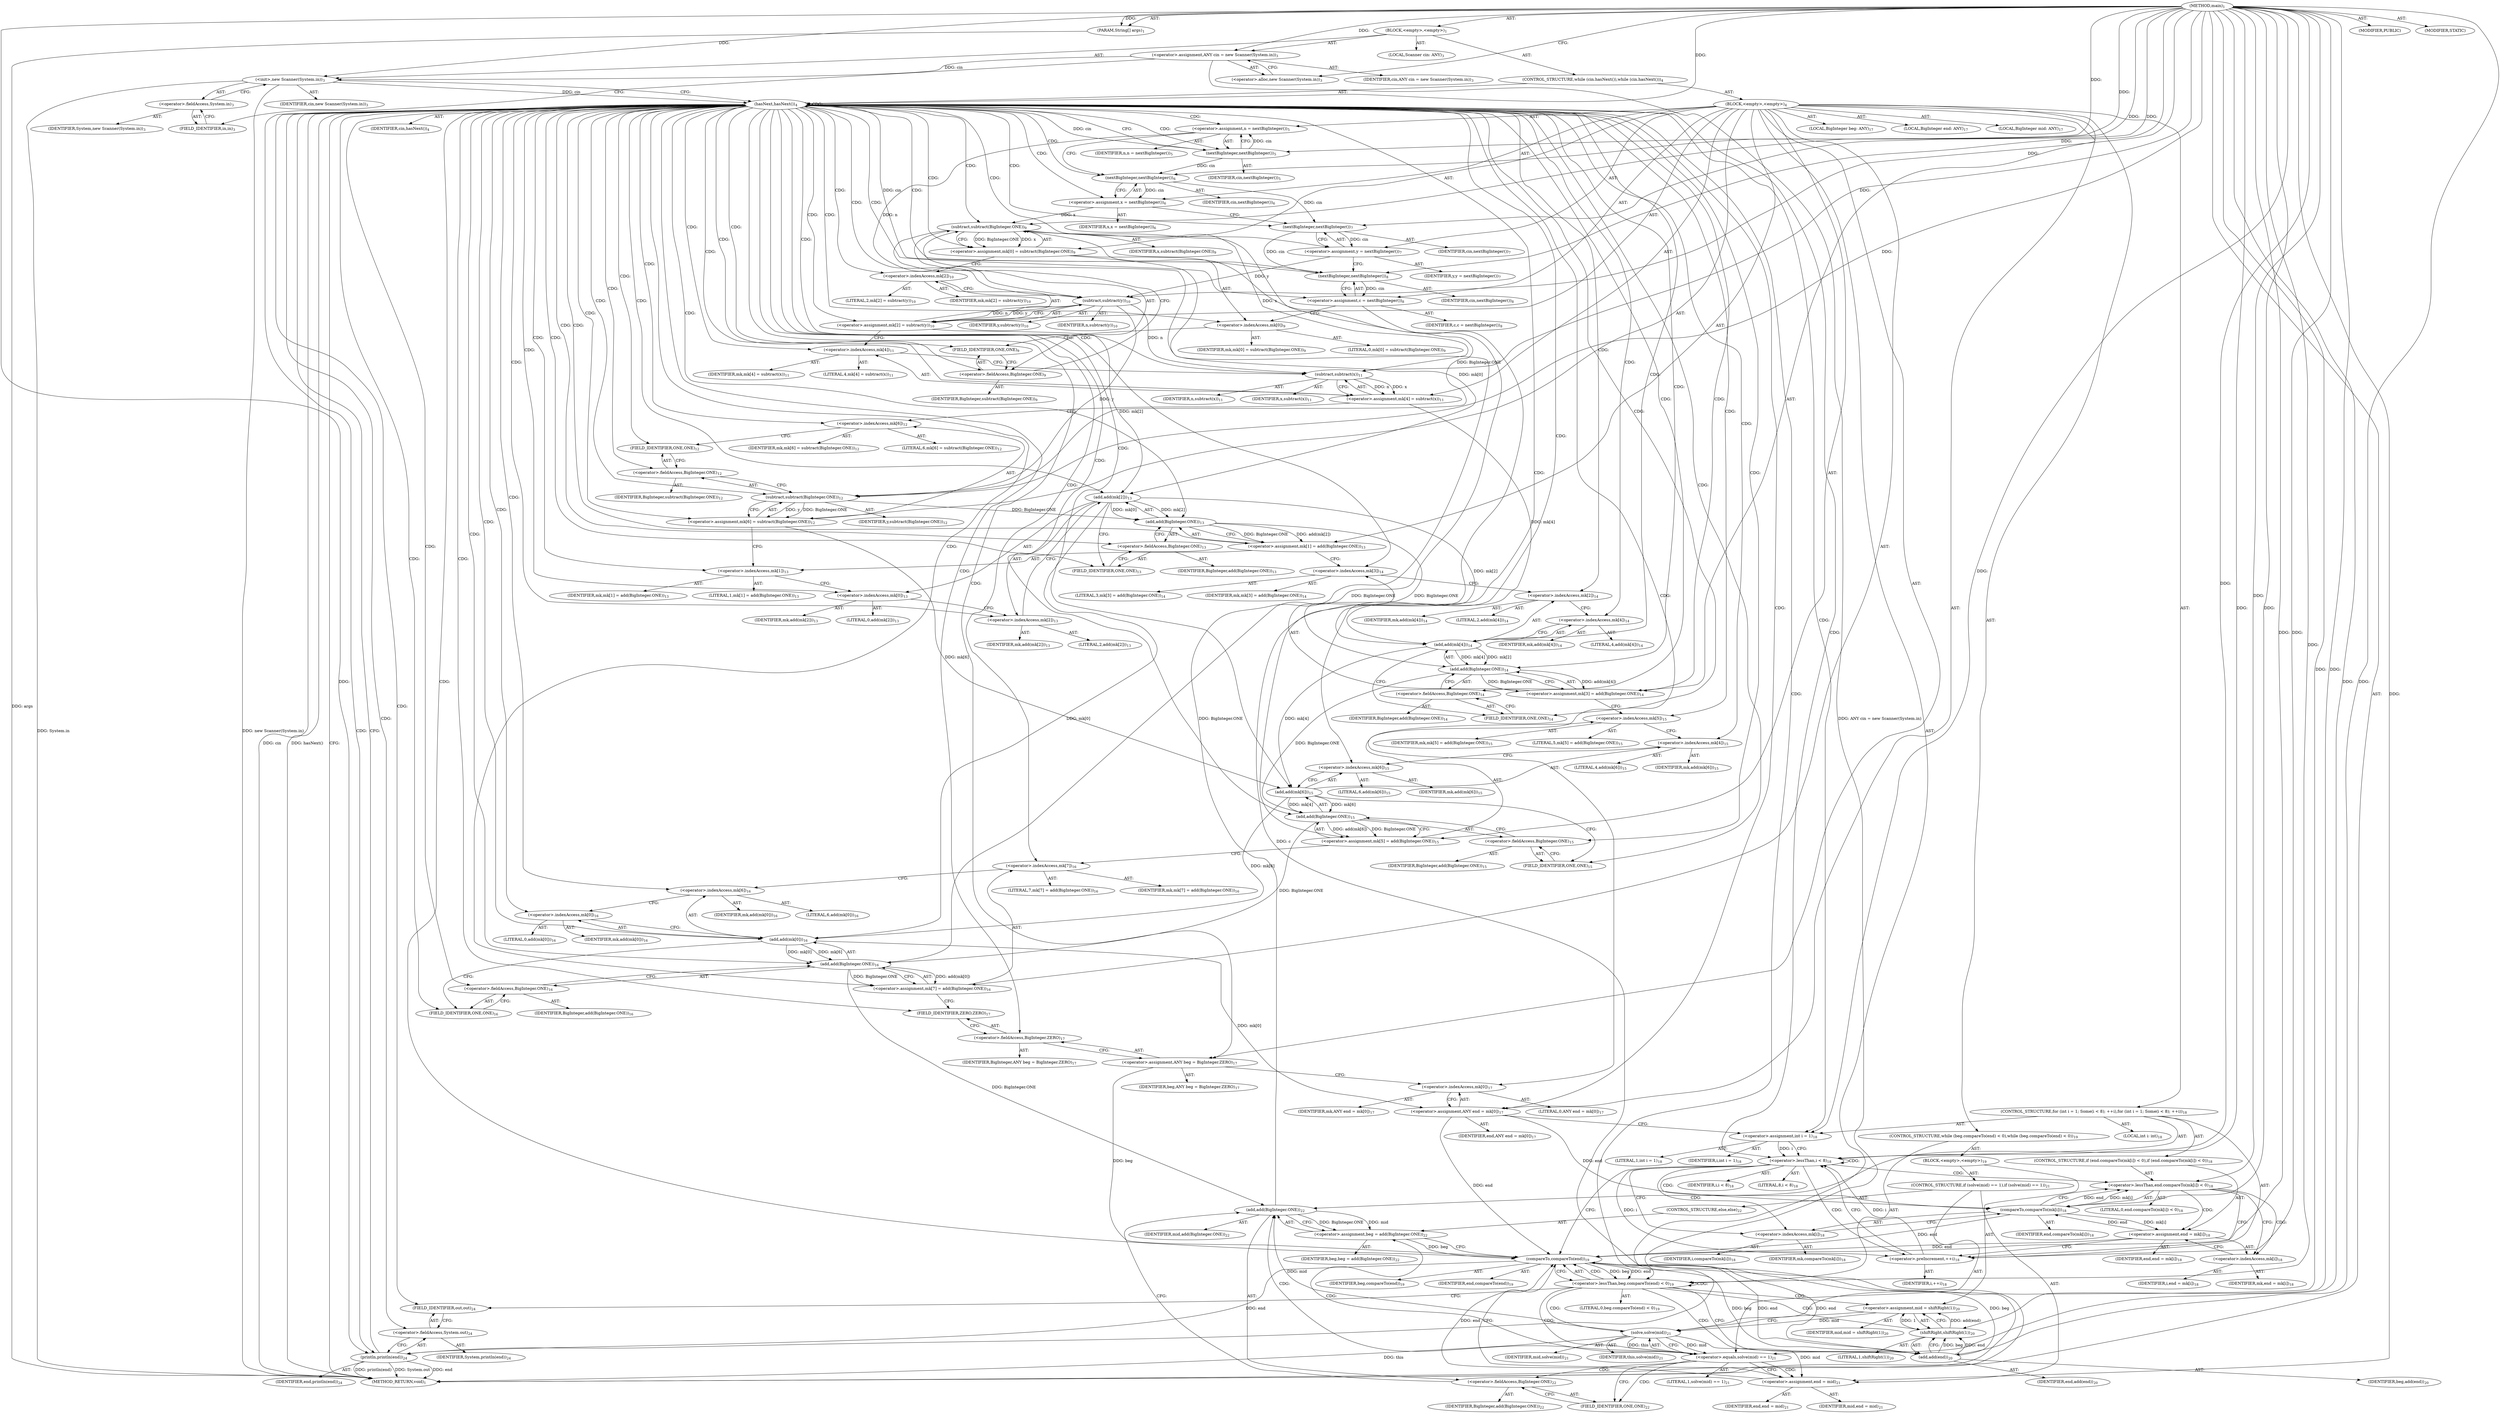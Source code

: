 digraph "main" {  
"19" [label = <(METHOD,main)<SUB>1</SUB>> ]
"20" [label = <(PARAM,String[] args)<SUB>1</SUB>> ]
"21" [label = <(BLOCK,&lt;empty&gt;,&lt;empty&gt;)<SUB>1</SUB>> ]
"4" [label = <(LOCAL,Scanner cin: ANY)<SUB>3</SUB>> ]
"22" [label = <(&lt;operator&gt;.assignment,ANY cin = new Scanner(System.in))<SUB>3</SUB>> ]
"23" [label = <(IDENTIFIER,cin,ANY cin = new Scanner(System.in))<SUB>3</SUB>> ]
"24" [label = <(&lt;operator&gt;.alloc,new Scanner(System.in))<SUB>3</SUB>> ]
"25" [label = <(&lt;init&gt;,new Scanner(System.in))<SUB>3</SUB>> ]
"3" [label = <(IDENTIFIER,cin,new Scanner(System.in))<SUB>3</SUB>> ]
"26" [label = <(&lt;operator&gt;.fieldAccess,System.in)<SUB>3</SUB>> ]
"27" [label = <(IDENTIFIER,System,new Scanner(System.in))<SUB>3</SUB>> ]
"28" [label = <(FIELD_IDENTIFIER,in,in)<SUB>3</SUB>> ]
"29" [label = <(CONTROL_STRUCTURE,while (cin.hasNext()),while (cin.hasNext()))<SUB>4</SUB>> ]
"30" [label = <(hasNext,hasNext())<SUB>4</SUB>> ]
"31" [label = <(IDENTIFIER,cin,hasNext())<SUB>4</SUB>> ]
"32" [label = <(BLOCK,&lt;empty&gt;,&lt;empty&gt;)<SUB>4</SUB>> ]
"33" [label = <(&lt;operator&gt;.assignment,n = nextBigInteger())<SUB>5</SUB>> ]
"34" [label = <(IDENTIFIER,n,n = nextBigInteger())<SUB>5</SUB>> ]
"35" [label = <(nextBigInteger,nextBigInteger())<SUB>5</SUB>> ]
"36" [label = <(IDENTIFIER,cin,nextBigInteger())<SUB>5</SUB>> ]
"37" [label = <(&lt;operator&gt;.assignment,x = nextBigInteger())<SUB>6</SUB>> ]
"38" [label = <(IDENTIFIER,x,x = nextBigInteger())<SUB>6</SUB>> ]
"39" [label = <(nextBigInteger,nextBigInteger())<SUB>6</SUB>> ]
"40" [label = <(IDENTIFIER,cin,nextBigInteger())<SUB>6</SUB>> ]
"41" [label = <(&lt;operator&gt;.assignment,y = nextBigInteger())<SUB>7</SUB>> ]
"42" [label = <(IDENTIFIER,y,y = nextBigInteger())<SUB>7</SUB>> ]
"43" [label = <(nextBigInteger,nextBigInteger())<SUB>7</SUB>> ]
"44" [label = <(IDENTIFIER,cin,nextBigInteger())<SUB>7</SUB>> ]
"45" [label = <(&lt;operator&gt;.assignment,c = nextBigInteger())<SUB>8</SUB>> ]
"46" [label = <(IDENTIFIER,c,c = nextBigInteger())<SUB>8</SUB>> ]
"47" [label = <(nextBigInteger,nextBigInteger())<SUB>8</SUB>> ]
"48" [label = <(IDENTIFIER,cin,nextBigInteger())<SUB>8</SUB>> ]
"49" [label = <(&lt;operator&gt;.assignment,mk[0] = subtract(BigInteger.ONE))<SUB>9</SUB>> ]
"50" [label = <(&lt;operator&gt;.indexAccess,mk[0])<SUB>9</SUB>> ]
"51" [label = <(IDENTIFIER,mk,mk[0] = subtract(BigInteger.ONE))<SUB>9</SUB>> ]
"52" [label = <(LITERAL,0,mk[0] = subtract(BigInteger.ONE))<SUB>9</SUB>> ]
"53" [label = <(subtract,subtract(BigInteger.ONE))<SUB>9</SUB>> ]
"54" [label = <(IDENTIFIER,x,subtract(BigInteger.ONE))<SUB>9</SUB>> ]
"55" [label = <(&lt;operator&gt;.fieldAccess,BigInteger.ONE)<SUB>9</SUB>> ]
"56" [label = <(IDENTIFIER,BigInteger,subtract(BigInteger.ONE))<SUB>9</SUB>> ]
"57" [label = <(FIELD_IDENTIFIER,ONE,ONE)<SUB>9</SUB>> ]
"58" [label = <(&lt;operator&gt;.assignment,mk[2] = subtract(y))<SUB>10</SUB>> ]
"59" [label = <(&lt;operator&gt;.indexAccess,mk[2])<SUB>10</SUB>> ]
"60" [label = <(IDENTIFIER,mk,mk[2] = subtract(y))<SUB>10</SUB>> ]
"61" [label = <(LITERAL,2,mk[2] = subtract(y))<SUB>10</SUB>> ]
"62" [label = <(subtract,subtract(y))<SUB>10</SUB>> ]
"63" [label = <(IDENTIFIER,n,subtract(y))<SUB>10</SUB>> ]
"64" [label = <(IDENTIFIER,y,subtract(y))<SUB>10</SUB>> ]
"65" [label = <(&lt;operator&gt;.assignment,mk[4] = subtract(x))<SUB>11</SUB>> ]
"66" [label = <(&lt;operator&gt;.indexAccess,mk[4])<SUB>11</SUB>> ]
"67" [label = <(IDENTIFIER,mk,mk[4] = subtract(x))<SUB>11</SUB>> ]
"68" [label = <(LITERAL,4,mk[4] = subtract(x))<SUB>11</SUB>> ]
"69" [label = <(subtract,subtract(x))<SUB>11</SUB>> ]
"70" [label = <(IDENTIFIER,n,subtract(x))<SUB>11</SUB>> ]
"71" [label = <(IDENTIFIER,x,subtract(x))<SUB>11</SUB>> ]
"72" [label = <(&lt;operator&gt;.assignment,mk[6] = subtract(BigInteger.ONE))<SUB>12</SUB>> ]
"73" [label = <(&lt;operator&gt;.indexAccess,mk[6])<SUB>12</SUB>> ]
"74" [label = <(IDENTIFIER,mk,mk[6] = subtract(BigInteger.ONE))<SUB>12</SUB>> ]
"75" [label = <(LITERAL,6,mk[6] = subtract(BigInteger.ONE))<SUB>12</SUB>> ]
"76" [label = <(subtract,subtract(BigInteger.ONE))<SUB>12</SUB>> ]
"77" [label = <(IDENTIFIER,y,subtract(BigInteger.ONE))<SUB>12</SUB>> ]
"78" [label = <(&lt;operator&gt;.fieldAccess,BigInteger.ONE)<SUB>12</SUB>> ]
"79" [label = <(IDENTIFIER,BigInteger,subtract(BigInteger.ONE))<SUB>12</SUB>> ]
"80" [label = <(FIELD_IDENTIFIER,ONE,ONE)<SUB>12</SUB>> ]
"81" [label = <(&lt;operator&gt;.assignment,mk[1] = add(BigInteger.ONE))<SUB>13</SUB>> ]
"82" [label = <(&lt;operator&gt;.indexAccess,mk[1])<SUB>13</SUB>> ]
"83" [label = <(IDENTIFIER,mk,mk[1] = add(BigInteger.ONE))<SUB>13</SUB>> ]
"84" [label = <(LITERAL,1,mk[1] = add(BigInteger.ONE))<SUB>13</SUB>> ]
"85" [label = <(add,add(BigInteger.ONE))<SUB>13</SUB>> ]
"86" [label = <(add,add(mk[2]))<SUB>13</SUB>> ]
"87" [label = <(&lt;operator&gt;.indexAccess,mk[0])<SUB>13</SUB>> ]
"88" [label = <(IDENTIFIER,mk,add(mk[2]))<SUB>13</SUB>> ]
"89" [label = <(LITERAL,0,add(mk[2]))<SUB>13</SUB>> ]
"90" [label = <(&lt;operator&gt;.indexAccess,mk[2])<SUB>13</SUB>> ]
"91" [label = <(IDENTIFIER,mk,add(mk[2]))<SUB>13</SUB>> ]
"92" [label = <(LITERAL,2,add(mk[2]))<SUB>13</SUB>> ]
"93" [label = <(&lt;operator&gt;.fieldAccess,BigInteger.ONE)<SUB>13</SUB>> ]
"94" [label = <(IDENTIFIER,BigInteger,add(BigInteger.ONE))<SUB>13</SUB>> ]
"95" [label = <(FIELD_IDENTIFIER,ONE,ONE)<SUB>13</SUB>> ]
"96" [label = <(&lt;operator&gt;.assignment,mk[3] = add(BigInteger.ONE))<SUB>14</SUB>> ]
"97" [label = <(&lt;operator&gt;.indexAccess,mk[3])<SUB>14</SUB>> ]
"98" [label = <(IDENTIFIER,mk,mk[3] = add(BigInteger.ONE))<SUB>14</SUB>> ]
"99" [label = <(LITERAL,3,mk[3] = add(BigInteger.ONE))<SUB>14</SUB>> ]
"100" [label = <(add,add(BigInteger.ONE))<SUB>14</SUB>> ]
"101" [label = <(add,add(mk[4]))<SUB>14</SUB>> ]
"102" [label = <(&lt;operator&gt;.indexAccess,mk[2])<SUB>14</SUB>> ]
"103" [label = <(IDENTIFIER,mk,add(mk[4]))<SUB>14</SUB>> ]
"104" [label = <(LITERAL,2,add(mk[4]))<SUB>14</SUB>> ]
"105" [label = <(&lt;operator&gt;.indexAccess,mk[4])<SUB>14</SUB>> ]
"106" [label = <(IDENTIFIER,mk,add(mk[4]))<SUB>14</SUB>> ]
"107" [label = <(LITERAL,4,add(mk[4]))<SUB>14</SUB>> ]
"108" [label = <(&lt;operator&gt;.fieldAccess,BigInteger.ONE)<SUB>14</SUB>> ]
"109" [label = <(IDENTIFIER,BigInteger,add(BigInteger.ONE))<SUB>14</SUB>> ]
"110" [label = <(FIELD_IDENTIFIER,ONE,ONE)<SUB>14</SUB>> ]
"111" [label = <(&lt;operator&gt;.assignment,mk[5] = add(BigInteger.ONE))<SUB>15</SUB>> ]
"112" [label = <(&lt;operator&gt;.indexAccess,mk[5])<SUB>15</SUB>> ]
"113" [label = <(IDENTIFIER,mk,mk[5] = add(BigInteger.ONE))<SUB>15</SUB>> ]
"114" [label = <(LITERAL,5,mk[5] = add(BigInteger.ONE))<SUB>15</SUB>> ]
"115" [label = <(add,add(BigInteger.ONE))<SUB>15</SUB>> ]
"116" [label = <(add,add(mk[6]))<SUB>15</SUB>> ]
"117" [label = <(&lt;operator&gt;.indexAccess,mk[4])<SUB>15</SUB>> ]
"118" [label = <(IDENTIFIER,mk,add(mk[6]))<SUB>15</SUB>> ]
"119" [label = <(LITERAL,4,add(mk[6]))<SUB>15</SUB>> ]
"120" [label = <(&lt;operator&gt;.indexAccess,mk[6])<SUB>15</SUB>> ]
"121" [label = <(IDENTIFIER,mk,add(mk[6]))<SUB>15</SUB>> ]
"122" [label = <(LITERAL,6,add(mk[6]))<SUB>15</SUB>> ]
"123" [label = <(&lt;operator&gt;.fieldAccess,BigInteger.ONE)<SUB>15</SUB>> ]
"124" [label = <(IDENTIFIER,BigInteger,add(BigInteger.ONE))<SUB>15</SUB>> ]
"125" [label = <(FIELD_IDENTIFIER,ONE,ONE)<SUB>15</SUB>> ]
"126" [label = <(&lt;operator&gt;.assignment,mk[7] = add(BigInteger.ONE))<SUB>16</SUB>> ]
"127" [label = <(&lt;operator&gt;.indexAccess,mk[7])<SUB>16</SUB>> ]
"128" [label = <(IDENTIFIER,mk,mk[7] = add(BigInteger.ONE))<SUB>16</SUB>> ]
"129" [label = <(LITERAL,7,mk[7] = add(BigInteger.ONE))<SUB>16</SUB>> ]
"130" [label = <(add,add(BigInteger.ONE))<SUB>16</SUB>> ]
"131" [label = <(add,add(mk[0]))<SUB>16</SUB>> ]
"132" [label = <(&lt;operator&gt;.indexAccess,mk[6])<SUB>16</SUB>> ]
"133" [label = <(IDENTIFIER,mk,add(mk[0]))<SUB>16</SUB>> ]
"134" [label = <(LITERAL,6,add(mk[0]))<SUB>16</SUB>> ]
"135" [label = <(&lt;operator&gt;.indexAccess,mk[0])<SUB>16</SUB>> ]
"136" [label = <(IDENTIFIER,mk,add(mk[0]))<SUB>16</SUB>> ]
"137" [label = <(LITERAL,0,add(mk[0]))<SUB>16</SUB>> ]
"138" [label = <(&lt;operator&gt;.fieldAccess,BigInteger.ONE)<SUB>16</SUB>> ]
"139" [label = <(IDENTIFIER,BigInteger,add(BigInteger.ONE))<SUB>16</SUB>> ]
"140" [label = <(FIELD_IDENTIFIER,ONE,ONE)<SUB>16</SUB>> ]
"141" [label = <(LOCAL,BigInteger beg: ANY)<SUB>17</SUB>> ]
"142" [label = <(LOCAL,BigInteger end: ANY)<SUB>17</SUB>> ]
"143" [label = <(LOCAL,BigInteger mid: ANY)<SUB>17</SUB>> ]
"144" [label = <(&lt;operator&gt;.assignment,ANY beg = BigInteger.ZERO)<SUB>17</SUB>> ]
"145" [label = <(IDENTIFIER,beg,ANY beg = BigInteger.ZERO)<SUB>17</SUB>> ]
"146" [label = <(&lt;operator&gt;.fieldAccess,BigInteger.ZERO)<SUB>17</SUB>> ]
"147" [label = <(IDENTIFIER,BigInteger,ANY beg = BigInteger.ZERO)<SUB>17</SUB>> ]
"148" [label = <(FIELD_IDENTIFIER,ZERO,ZERO)<SUB>17</SUB>> ]
"149" [label = <(&lt;operator&gt;.assignment,ANY end = mk[0])<SUB>17</SUB>> ]
"150" [label = <(IDENTIFIER,end,ANY end = mk[0])<SUB>17</SUB>> ]
"151" [label = <(&lt;operator&gt;.indexAccess,mk[0])<SUB>17</SUB>> ]
"152" [label = <(IDENTIFIER,mk,ANY end = mk[0])<SUB>17</SUB>> ]
"153" [label = <(LITERAL,0,ANY end = mk[0])<SUB>17</SUB>> ]
"154" [label = <(CONTROL_STRUCTURE,for (int i = 1; Some(i &lt; 8); ++i),for (int i = 1; Some(i &lt; 8); ++i))<SUB>18</SUB>> ]
"155" [label = <(LOCAL,int i: int)<SUB>18</SUB>> ]
"156" [label = <(&lt;operator&gt;.assignment,int i = 1)<SUB>18</SUB>> ]
"157" [label = <(IDENTIFIER,i,int i = 1)<SUB>18</SUB>> ]
"158" [label = <(LITERAL,1,int i = 1)<SUB>18</SUB>> ]
"159" [label = <(&lt;operator&gt;.lessThan,i &lt; 8)<SUB>18</SUB>> ]
"160" [label = <(IDENTIFIER,i,i &lt; 8)<SUB>18</SUB>> ]
"161" [label = <(LITERAL,8,i &lt; 8)<SUB>18</SUB>> ]
"162" [label = <(&lt;operator&gt;.preIncrement,++i)<SUB>18</SUB>> ]
"163" [label = <(IDENTIFIER,i,++i)<SUB>18</SUB>> ]
"164" [label = <(CONTROL_STRUCTURE,if (end.compareTo(mk[i]) &lt; 0),if (end.compareTo(mk[i]) &lt; 0))<SUB>18</SUB>> ]
"165" [label = <(&lt;operator&gt;.lessThan,end.compareTo(mk[i]) &lt; 0)<SUB>18</SUB>> ]
"166" [label = <(compareTo,compareTo(mk[i]))<SUB>18</SUB>> ]
"167" [label = <(IDENTIFIER,end,compareTo(mk[i]))<SUB>18</SUB>> ]
"168" [label = <(&lt;operator&gt;.indexAccess,mk[i])<SUB>18</SUB>> ]
"169" [label = <(IDENTIFIER,mk,compareTo(mk[i]))<SUB>18</SUB>> ]
"170" [label = <(IDENTIFIER,i,compareTo(mk[i]))<SUB>18</SUB>> ]
"171" [label = <(LITERAL,0,end.compareTo(mk[i]) &lt; 0)<SUB>18</SUB>> ]
"172" [label = <(&lt;operator&gt;.assignment,end = mk[i])<SUB>18</SUB>> ]
"173" [label = <(IDENTIFIER,end,end = mk[i])<SUB>18</SUB>> ]
"174" [label = <(&lt;operator&gt;.indexAccess,mk[i])<SUB>18</SUB>> ]
"175" [label = <(IDENTIFIER,mk,end = mk[i])<SUB>18</SUB>> ]
"176" [label = <(IDENTIFIER,i,end = mk[i])<SUB>18</SUB>> ]
"177" [label = <(CONTROL_STRUCTURE,while (beg.compareTo(end) &lt; 0),while (beg.compareTo(end) &lt; 0))<SUB>19</SUB>> ]
"178" [label = <(&lt;operator&gt;.lessThan,beg.compareTo(end) &lt; 0)<SUB>19</SUB>> ]
"179" [label = <(compareTo,compareTo(end))<SUB>19</SUB>> ]
"180" [label = <(IDENTIFIER,beg,compareTo(end))<SUB>19</SUB>> ]
"181" [label = <(IDENTIFIER,end,compareTo(end))<SUB>19</SUB>> ]
"182" [label = <(LITERAL,0,beg.compareTo(end) &lt; 0)<SUB>19</SUB>> ]
"183" [label = <(BLOCK,&lt;empty&gt;,&lt;empty&gt;)<SUB>19</SUB>> ]
"184" [label = <(&lt;operator&gt;.assignment,mid = shiftRight(1))<SUB>20</SUB>> ]
"185" [label = <(IDENTIFIER,mid,mid = shiftRight(1))<SUB>20</SUB>> ]
"186" [label = <(shiftRight,shiftRight(1))<SUB>20</SUB>> ]
"187" [label = <(add,add(end))<SUB>20</SUB>> ]
"188" [label = <(IDENTIFIER,beg,add(end))<SUB>20</SUB>> ]
"189" [label = <(IDENTIFIER,end,add(end))<SUB>20</SUB>> ]
"190" [label = <(LITERAL,1,shiftRight(1))<SUB>20</SUB>> ]
"191" [label = <(CONTROL_STRUCTURE,if (solve(mid) == 1),if (solve(mid) == 1))<SUB>21</SUB>> ]
"192" [label = <(&lt;operator&gt;.equals,solve(mid) == 1)<SUB>21</SUB>> ]
"193" [label = <(solve,solve(mid))<SUB>21</SUB>> ]
"194" [label = <(IDENTIFIER,this,solve(mid))<SUB>21</SUB>> ]
"195" [label = <(IDENTIFIER,mid,solve(mid))<SUB>21</SUB>> ]
"196" [label = <(LITERAL,1,solve(mid) == 1)<SUB>21</SUB>> ]
"197" [label = <(&lt;operator&gt;.assignment,end = mid)<SUB>21</SUB>> ]
"198" [label = <(IDENTIFIER,end,end = mid)<SUB>21</SUB>> ]
"199" [label = <(IDENTIFIER,mid,end = mid)<SUB>21</SUB>> ]
"200" [label = <(CONTROL_STRUCTURE,else,else)<SUB>22</SUB>> ]
"201" [label = <(&lt;operator&gt;.assignment,beg = add(BigInteger.ONE))<SUB>22</SUB>> ]
"202" [label = <(IDENTIFIER,beg,beg = add(BigInteger.ONE))<SUB>22</SUB>> ]
"203" [label = <(add,add(BigInteger.ONE))<SUB>22</SUB>> ]
"204" [label = <(IDENTIFIER,mid,add(BigInteger.ONE))<SUB>22</SUB>> ]
"205" [label = <(&lt;operator&gt;.fieldAccess,BigInteger.ONE)<SUB>22</SUB>> ]
"206" [label = <(IDENTIFIER,BigInteger,add(BigInteger.ONE))<SUB>22</SUB>> ]
"207" [label = <(FIELD_IDENTIFIER,ONE,ONE)<SUB>22</SUB>> ]
"208" [label = <(println,println(end))<SUB>24</SUB>> ]
"209" [label = <(&lt;operator&gt;.fieldAccess,System.out)<SUB>24</SUB>> ]
"210" [label = <(IDENTIFIER,System,println(end))<SUB>24</SUB>> ]
"211" [label = <(FIELD_IDENTIFIER,out,out)<SUB>24</SUB>> ]
"212" [label = <(IDENTIFIER,end,println(end))<SUB>24</SUB>> ]
"213" [label = <(MODIFIER,PUBLIC)> ]
"214" [label = <(MODIFIER,STATIC)> ]
"215" [label = <(METHOD_RETURN,void)<SUB>1</SUB>> ]
  "19" -> "20"  [ label = "AST: "] 
  "19" -> "21"  [ label = "AST: "] 
  "19" -> "213"  [ label = "AST: "] 
  "19" -> "214"  [ label = "AST: "] 
  "19" -> "215"  [ label = "AST: "] 
  "21" -> "4"  [ label = "AST: "] 
  "21" -> "22"  [ label = "AST: "] 
  "21" -> "25"  [ label = "AST: "] 
  "21" -> "29"  [ label = "AST: "] 
  "22" -> "23"  [ label = "AST: "] 
  "22" -> "24"  [ label = "AST: "] 
  "25" -> "3"  [ label = "AST: "] 
  "25" -> "26"  [ label = "AST: "] 
  "26" -> "27"  [ label = "AST: "] 
  "26" -> "28"  [ label = "AST: "] 
  "29" -> "30"  [ label = "AST: "] 
  "29" -> "32"  [ label = "AST: "] 
  "30" -> "31"  [ label = "AST: "] 
  "32" -> "33"  [ label = "AST: "] 
  "32" -> "37"  [ label = "AST: "] 
  "32" -> "41"  [ label = "AST: "] 
  "32" -> "45"  [ label = "AST: "] 
  "32" -> "49"  [ label = "AST: "] 
  "32" -> "58"  [ label = "AST: "] 
  "32" -> "65"  [ label = "AST: "] 
  "32" -> "72"  [ label = "AST: "] 
  "32" -> "81"  [ label = "AST: "] 
  "32" -> "96"  [ label = "AST: "] 
  "32" -> "111"  [ label = "AST: "] 
  "32" -> "126"  [ label = "AST: "] 
  "32" -> "141"  [ label = "AST: "] 
  "32" -> "142"  [ label = "AST: "] 
  "32" -> "143"  [ label = "AST: "] 
  "32" -> "144"  [ label = "AST: "] 
  "32" -> "149"  [ label = "AST: "] 
  "32" -> "154"  [ label = "AST: "] 
  "32" -> "177"  [ label = "AST: "] 
  "32" -> "208"  [ label = "AST: "] 
  "33" -> "34"  [ label = "AST: "] 
  "33" -> "35"  [ label = "AST: "] 
  "35" -> "36"  [ label = "AST: "] 
  "37" -> "38"  [ label = "AST: "] 
  "37" -> "39"  [ label = "AST: "] 
  "39" -> "40"  [ label = "AST: "] 
  "41" -> "42"  [ label = "AST: "] 
  "41" -> "43"  [ label = "AST: "] 
  "43" -> "44"  [ label = "AST: "] 
  "45" -> "46"  [ label = "AST: "] 
  "45" -> "47"  [ label = "AST: "] 
  "47" -> "48"  [ label = "AST: "] 
  "49" -> "50"  [ label = "AST: "] 
  "49" -> "53"  [ label = "AST: "] 
  "50" -> "51"  [ label = "AST: "] 
  "50" -> "52"  [ label = "AST: "] 
  "53" -> "54"  [ label = "AST: "] 
  "53" -> "55"  [ label = "AST: "] 
  "55" -> "56"  [ label = "AST: "] 
  "55" -> "57"  [ label = "AST: "] 
  "58" -> "59"  [ label = "AST: "] 
  "58" -> "62"  [ label = "AST: "] 
  "59" -> "60"  [ label = "AST: "] 
  "59" -> "61"  [ label = "AST: "] 
  "62" -> "63"  [ label = "AST: "] 
  "62" -> "64"  [ label = "AST: "] 
  "65" -> "66"  [ label = "AST: "] 
  "65" -> "69"  [ label = "AST: "] 
  "66" -> "67"  [ label = "AST: "] 
  "66" -> "68"  [ label = "AST: "] 
  "69" -> "70"  [ label = "AST: "] 
  "69" -> "71"  [ label = "AST: "] 
  "72" -> "73"  [ label = "AST: "] 
  "72" -> "76"  [ label = "AST: "] 
  "73" -> "74"  [ label = "AST: "] 
  "73" -> "75"  [ label = "AST: "] 
  "76" -> "77"  [ label = "AST: "] 
  "76" -> "78"  [ label = "AST: "] 
  "78" -> "79"  [ label = "AST: "] 
  "78" -> "80"  [ label = "AST: "] 
  "81" -> "82"  [ label = "AST: "] 
  "81" -> "85"  [ label = "AST: "] 
  "82" -> "83"  [ label = "AST: "] 
  "82" -> "84"  [ label = "AST: "] 
  "85" -> "86"  [ label = "AST: "] 
  "85" -> "93"  [ label = "AST: "] 
  "86" -> "87"  [ label = "AST: "] 
  "86" -> "90"  [ label = "AST: "] 
  "87" -> "88"  [ label = "AST: "] 
  "87" -> "89"  [ label = "AST: "] 
  "90" -> "91"  [ label = "AST: "] 
  "90" -> "92"  [ label = "AST: "] 
  "93" -> "94"  [ label = "AST: "] 
  "93" -> "95"  [ label = "AST: "] 
  "96" -> "97"  [ label = "AST: "] 
  "96" -> "100"  [ label = "AST: "] 
  "97" -> "98"  [ label = "AST: "] 
  "97" -> "99"  [ label = "AST: "] 
  "100" -> "101"  [ label = "AST: "] 
  "100" -> "108"  [ label = "AST: "] 
  "101" -> "102"  [ label = "AST: "] 
  "101" -> "105"  [ label = "AST: "] 
  "102" -> "103"  [ label = "AST: "] 
  "102" -> "104"  [ label = "AST: "] 
  "105" -> "106"  [ label = "AST: "] 
  "105" -> "107"  [ label = "AST: "] 
  "108" -> "109"  [ label = "AST: "] 
  "108" -> "110"  [ label = "AST: "] 
  "111" -> "112"  [ label = "AST: "] 
  "111" -> "115"  [ label = "AST: "] 
  "112" -> "113"  [ label = "AST: "] 
  "112" -> "114"  [ label = "AST: "] 
  "115" -> "116"  [ label = "AST: "] 
  "115" -> "123"  [ label = "AST: "] 
  "116" -> "117"  [ label = "AST: "] 
  "116" -> "120"  [ label = "AST: "] 
  "117" -> "118"  [ label = "AST: "] 
  "117" -> "119"  [ label = "AST: "] 
  "120" -> "121"  [ label = "AST: "] 
  "120" -> "122"  [ label = "AST: "] 
  "123" -> "124"  [ label = "AST: "] 
  "123" -> "125"  [ label = "AST: "] 
  "126" -> "127"  [ label = "AST: "] 
  "126" -> "130"  [ label = "AST: "] 
  "127" -> "128"  [ label = "AST: "] 
  "127" -> "129"  [ label = "AST: "] 
  "130" -> "131"  [ label = "AST: "] 
  "130" -> "138"  [ label = "AST: "] 
  "131" -> "132"  [ label = "AST: "] 
  "131" -> "135"  [ label = "AST: "] 
  "132" -> "133"  [ label = "AST: "] 
  "132" -> "134"  [ label = "AST: "] 
  "135" -> "136"  [ label = "AST: "] 
  "135" -> "137"  [ label = "AST: "] 
  "138" -> "139"  [ label = "AST: "] 
  "138" -> "140"  [ label = "AST: "] 
  "144" -> "145"  [ label = "AST: "] 
  "144" -> "146"  [ label = "AST: "] 
  "146" -> "147"  [ label = "AST: "] 
  "146" -> "148"  [ label = "AST: "] 
  "149" -> "150"  [ label = "AST: "] 
  "149" -> "151"  [ label = "AST: "] 
  "151" -> "152"  [ label = "AST: "] 
  "151" -> "153"  [ label = "AST: "] 
  "154" -> "155"  [ label = "AST: "] 
  "154" -> "156"  [ label = "AST: "] 
  "154" -> "159"  [ label = "AST: "] 
  "154" -> "162"  [ label = "AST: "] 
  "154" -> "164"  [ label = "AST: "] 
  "156" -> "157"  [ label = "AST: "] 
  "156" -> "158"  [ label = "AST: "] 
  "159" -> "160"  [ label = "AST: "] 
  "159" -> "161"  [ label = "AST: "] 
  "162" -> "163"  [ label = "AST: "] 
  "164" -> "165"  [ label = "AST: "] 
  "164" -> "172"  [ label = "AST: "] 
  "165" -> "166"  [ label = "AST: "] 
  "165" -> "171"  [ label = "AST: "] 
  "166" -> "167"  [ label = "AST: "] 
  "166" -> "168"  [ label = "AST: "] 
  "168" -> "169"  [ label = "AST: "] 
  "168" -> "170"  [ label = "AST: "] 
  "172" -> "173"  [ label = "AST: "] 
  "172" -> "174"  [ label = "AST: "] 
  "174" -> "175"  [ label = "AST: "] 
  "174" -> "176"  [ label = "AST: "] 
  "177" -> "178"  [ label = "AST: "] 
  "177" -> "183"  [ label = "AST: "] 
  "178" -> "179"  [ label = "AST: "] 
  "178" -> "182"  [ label = "AST: "] 
  "179" -> "180"  [ label = "AST: "] 
  "179" -> "181"  [ label = "AST: "] 
  "183" -> "184"  [ label = "AST: "] 
  "183" -> "191"  [ label = "AST: "] 
  "184" -> "185"  [ label = "AST: "] 
  "184" -> "186"  [ label = "AST: "] 
  "186" -> "187"  [ label = "AST: "] 
  "186" -> "190"  [ label = "AST: "] 
  "187" -> "188"  [ label = "AST: "] 
  "187" -> "189"  [ label = "AST: "] 
  "191" -> "192"  [ label = "AST: "] 
  "191" -> "197"  [ label = "AST: "] 
  "191" -> "200"  [ label = "AST: "] 
  "192" -> "193"  [ label = "AST: "] 
  "192" -> "196"  [ label = "AST: "] 
  "193" -> "194"  [ label = "AST: "] 
  "193" -> "195"  [ label = "AST: "] 
  "197" -> "198"  [ label = "AST: "] 
  "197" -> "199"  [ label = "AST: "] 
  "200" -> "201"  [ label = "AST: "] 
  "201" -> "202"  [ label = "AST: "] 
  "201" -> "203"  [ label = "AST: "] 
  "203" -> "204"  [ label = "AST: "] 
  "203" -> "205"  [ label = "AST: "] 
  "205" -> "206"  [ label = "AST: "] 
  "205" -> "207"  [ label = "AST: "] 
  "208" -> "209"  [ label = "AST: "] 
  "208" -> "212"  [ label = "AST: "] 
  "209" -> "210"  [ label = "AST: "] 
  "209" -> "211"  [ label = "AST: "] 
  "22" -> "28"  [ label = "CFG: "] 
  "25" -> "30"  [ label = "CFG: "] 
  "24" -> "22"  [ label = "CFG: "] 
  "26" -> "25"  [ label = "CFG: "] 
  "30" -> "215"  [ label = "CFG: "] 
  "30" -> "35"  [ label = "CFG: "] 
  "28" -> "26"  [ label = "CFG: "] 
  "33" -> "39"  [ label = "CFG: "] 
  "37" -> "43"  [ label = "CFG: "] 
  "41" -> "47"  [ label = "CFG: "] 
  "45" -> "50"  [ label = "CFG: "] 
  "49" -> "59"  [ label = "CFG: "] 
  "58" -> "66"  [ label = "CFG: "] 
  "65" -> "73"  [ label = "CFG: "] 
  "72" -> "82"  [ label = "CFG: "] 
  "81" -> "97"  [ label = "CFG: "] 
  "96" -> "112"  [ label = "CFG: "] 
  "111" -> "127"  [ label = "CFG: "] 
  "126" -> "148"  [ label = "CFG: "] 
  "144" -> "151"  [ label = "CFG: "] 
  "149" -> "156"  [ label = "CFG: "] 
  "208" -> "30"  [ label = "CFG: "] 
  "35" -> "33"  [ label = "CFG: "] 
  "39" -> "37"  [ label = "CFG: "] 
  "43" -> "41"  [ label = "CFG: "] 
  "47" -> "45"  [ label = "CFG: "] 
  "50" -> "57"  [ label = "CFG: "] 
  "53" -> "49"  [ label = "CFG: "] 
  "59" -> "62"  [ label = "CFG: "] 
  "62" -> "58"  [ label = "CFG: "] 
  "66" -> "69"  [ label = "CFG: "] 
  "69" -> "65"  [ label = "CFG: "] 
  "73" -> "80"  [ label = "CFG: "] 
  "76" -> "72"  [ label = "CFG: "] 
  "82" -> "87"  [ label = "CFG: "] 
  "85" -> "81"  [ label = "CFG: "] 
  "97" -> "102"  [ label = "CFG: "] 
  "100" -> "96"  [ label = "CFG: "] 
  "112" -> "117"  [ label = "CFG: "] 
  "115" -> "111"  [ label = "CFG: "] 
  "127" -> "132"  [ label = "CFG: "] 
  "130" -> "126"  [ label = "CFG: "] 
  "146" -> "144"  [ label = "CFG: "] 
  "151" -> "149"  [ label = "CFG: "] 
  "156" -> "159"  [ label = "CFG: "] 
  "159" -> "168"  [ label = "CFG: "] 
  "159" -> "179"  [ label = "CFG: "] 
  "162" -> "159"  [ label = "CFG: "] 
  "178" -> "187"  [ label = "CFG: "] 
  "178" -> "211"  [ label = "CFG: "] 
  "209" -> "208"  [ label = "CFG: "] 
  "55" -> "53"  [ label = "CFG: "] 
  "78" -> "76"  [ label = "CFG: "] 
  "86" -> "95"  [ label = "CFG: "] 
  "93" -> "85"  [ label = "CFG: "] 
  "101" -> "110"  [ label = "CFG: "] 
  "108" -> "100"  [ label = "CFG: "] 
  "116" -> "125"  [ label = "CFG: "] 
  "123" -> "115"  [ label = "CFG: "] 
  "131" -> "140"  [ label = "CFG: "] 
  "138" -> "130"  [ label = "CFG: "] 
  "148" -> "146"  [ label = "CFG: "] 
  "165" -> "174"  [ label = "CFG: "] 
  "165" -> "162"  [ label = "CFG: "] 
  "172" -> "162"  [ label = "CFG: "] 
  "179" -> "178"  [ label = "CFG: "] 
  "184" -> "193"  [ label = "CFG: "] 
  "211" -> "209"  [ label = "CFG: "] 
  "57" -> "55"  [ label = "CFG: "] 
  "80" -> "78"  [ label = "CFG: "] 
  "87" -> "90"  [ label = "CFG: "] 
  "90" -> "86"  [ label = "CFG: "] 
  "95" -> "93"  [ label = "CFG: "] 
  "102" -> "105"  [ label = "CFG: "] 
  "105" -> "101"  [ label = "CFG: "] 
  "110" -> "108"  [ label = "CFG: "] 
  "117" -> "120"  [ label = "CFG: "] 
  "120" -> "116"  [ label = "CFG: "] 
  "125" -> "123"  [ label = "CFG: "] 
  "132" -> "135"  [ label = "CFG: "] 
  "135" -> "131"  [ label = "CFG: "] 
  "140" -> "138"  [ label = "CFG: "] 
  "166" -> "165"  [ label = "CFG: "] 
  "174" -> "172"  [ label = "CFG: "] 
  "186" -> "184"  [ label = "CFG: "] 
  "192" -> "197"  [ label = "CFG: "] 
  "192" -> "207"  [ label = "CFG: "] 
  "197" -> "179"  [ label = "CFG: "] 
  "168" -> "166"  [ label = "CFG: "] 
  "187" -> "186"  [ label = "CFG: "] 
  "193" -> "192"  [ label = "CFG: "] 
  "201" -> "179"  [ label = "CFG: "] 
  "203" -> "201"  [ label = "CFG: "] 
  "205" -> "203"  [ label = "CFG: "] 
  "207" -> "205"  [ label = "CFG: "] 
  "19" -> "24"  [ label = "CFG: "] 
  "20" -> "215"  [ label = "DDG: args"] 
  "22" -> "215"  [ label = "DDG: ANY cin = new Scanner(System.in)"] 
  "25" -> "215"  [ label = "DDG: System.in"] 
  "25" -> "215"  [ label = "DDG: new Scanner(System.in)"] 
  "30" -> "215"  [ label = "DDG: cin"] 
  "30" -> "215"  [ label = "DDG: hasNext()"] 
  "208" -> "215"  [ label = "DDG: System.out"] 
  "208" -> "215"  [ label = "DDG: end"] 
  "208" -> "215"  [ label = "DDG: println(end)"] 
  "45" -> "215"  [ label = "DDG: c"] 
  "193" -> "215"  [ label = "DDG: this"] 
  "19" -> "20"  [ label = "DDG: "] 
  "19" -> "22"  [ label = "DDG: "] 
  "22" -> "25"  [ label = "DDG: cin"] 
  "19" -> "25"  [ label = "DDG: "] 
  "25" -> "30"  [ label = "DDG: cin"] 
  "47" -> "30"  [ label = "DDG: cin"] 
  "19" -> "30"  [ label = "DDG: "] 
  "35" -> "33"  [ label = "DDG: cin"] 
  "39" -> "37"  [ label = "DDG: cin"] 
  "43" -> "41"  [ label = "DDG: cin"] 
  "47" -> "45"  [ label = "DDG: cin"] 
  "53" -> "49"  [ label = "DDG: x"] 
  "53" -> "49"  [ label = "DDG: BigInteger.ONE"] 
  "62" -> "58"  [ label = "DDG: n"] 
  "62" -> "58"  [ label = "DDG: y"] 
  "69" -> "65"  [ label = "DDG: n"] 
  "69" -> "65"  [ label = "DDG: x"] 
  "76" -> "72"  [ label = "DDG: y"] 
  "76" -> "72"  [ label = "DDG: BigInteger.ONE"] 
  "85" -> "81"  [ label = "DDG: add(mk[2])"] 
  "85" -> "81"  [ label = "DDG: BigInteger.ONE"] 
  "100" -> "96"  [ label = "DDG: add(mk[4])"] 
  "100" -> "96"  [ label = "DDG: BigInteger.ONE"] 
  "115" -> "111"  [ label = "DDG: add(mk[6])"] 
  "115" -> "111"  [ label = "DDG: BigInteger.ONE"] 
  "130" -> "126"  [ label = "DDG: add(mk[0])"] 
  "130" -> "126"  [ label = "DDG: BigInteger.ONE"] 
  "131" -> "149"  [ label = "DDG: mk[0]"] 
  "19" -> "156"  [ label = "DDG: "] 
  "179" -> "208"  [ label = "DDG: end"] 
  "19" -> "208"  [ label = "DDG: "] 
  "30" -> "35"  [ label = "DDG: cin"] 
  "19" -> "35"  [ label = "DDG: "] 
  "35" -> "39"  [ label = "DDG: cin"] 
  "19" -> "39"  [ label = "DDG: "] 
  "39" -> "43"  [ label = "DDG: cin"] 
  "19" -> "43"  [ label = "DDG: "] 
  "43" -> "47"  [ label = "DDG: cin"] 
  "19" -> "47"  [ label = "DDG: "] 
  "37" -> "53"  [ label = "DDG: x"] 
  "19" -> "53"  [ label = "DDG: "] 
  "130" -> "53"  [ label = "DDG: BigInteger.ONE"] 
  "203" -> "53"  [ label = "DDG: BigInteger.ONE"] 
  "33" -> "62"  [ label = "DDG: n"] 
  "19" -> "62"  [ label = "DDG: "] 
  "41" -> "62"  [ label = "DDG: y"] 
  "62" -> "69"  [ label = "DDG: n"] 
  "19" -> "69"  [ label = "DDG: "] 
  "53" -> "69"  [ label = "DDG: x"] 
  "62" -> "76"  [ label = "DDG: y"] 
  "19" -> "76"  [ label = "DDG: "] 
  "53" -> "76"  [ label = "DDG: BigInteger.ONE"] 
  "86" -> "85"  [ label = "DDG: mk[0]"] 
  "86" -> "85"  [ label = "DDG: mk[2]"] 
  "76" -> "85"  [ label = "DDG: BigInteger.ONE"] 
  "101" -> "100"  [ label = "DDG: mk[2]"] 
  "101" -> "100"  [ label = "DDG: mk[4]"] 
  "85" -> "100"  [ label = "DDG: BigInteger.ONE"] 
  "116" -> "115"  [ label = "DDG: mk[4]"] 
  "116" -> "115"  [ label = "DDG: mk[6]"] 
  "100" -> "115"  [ label = "DDG: BigInteger.ONE"] 
  "131" -> "130"  [ label = "DDG: mk[6]"] 
  "131" -> "130"  [ label = "DDG: mk[0]"] 
  "115" -> "130"  [ label = "DDG: BigInteger.ONE"] 
  "156" -> "159"  [ label = "DDG: i"] 
  "162" -> "159"  [ label = "DDG: i"] 
  "19" -> "159"  [ label = "DDG: "] 
  "159" -> "162"  [ label = "DDG: i"] 
  "19" -> "162"  [ label = "DDG: "] 
  "166" -> "172"  [ label = "DDG: mk[i]"] 
  "179" -> "178"  [ label = "DDG: beg"] 
  "179" -> "178"  [ label = "DDG: end"] 
  "19" -> "178"  [ label = "DDG: "] 
  "186" -> "184"  [ label = "DDG: add(end)"] 
  "186" -> "184"  [ label = "DDG: 1"] 
  "49" -> "86"  [ label = "DDG: mk[0]"] 
  "58" -> "86"  [ label = "DDG: mk[2]"] 
  "86" -> "101"  [ label = "DDG: mk[2]"] 
  "65" -> "101"  [ label = "DDG: mk[4]"] 
  "101" -> "116"  [ label = "DDG: mk[4]"] 
  "72" -> "116"  [ label = "DDG: mk[6]"] 
  "116" -> "131"  [ label = "DDG: mk[6]"] 
  "86" -> "131"  [ label = "DDG: mk[0]"] 
  "166" -> "165"  [ label = "DDG: end"] 
  "166" -> "165"  [ label = "DDG: mk[i]"] 
  "19" -> "165"  [ label = "DDG: "] 
  "144" -> "179"  [ label = "DDG: beg"] 
  "187" -> "179"  [ label = "DDG: beg"] 
  "201" -> "179"  [ label = "DDG: beg"] 
  "19" -> "179"  [ label = "DDG: "] 
  "149" -> "179"  [ label = "DDG: end"] 
  "187" -> "179"  [ label = "DDG: end"] 
  "197" -> "179"  [ label = "DDG: end"] 
  "166" -> "179"  [ label = "DDG: end"] 
  "172" -> "179"  [ label = "DDG: end"] 
  "193" -> "197"  [ label = "DDG: mid"] 
  "19" -> "197"  [ label = "DDG: "] 
  "149" -> "166"  [ label = "DDG: end"] 
  "172" -> "166"  [ label = "DDG: end"] 
  "19" -> "166"  [ label = "DDG: "] 
  "187" -> "186"  [ label = "DDG: beg"] 
  "187" -> "186"  [ label = "DDG: end"] 
  "19" -> "186"  [ label = "DDG: "] 
  "193" -> "192"  [ label = "DDG: this"] 
  "193" -> "192"  [ label = "DDG: mid"] 
  "19" -> "192"  [ label = "DDG: "] 
  "203" -> "201"  [ label = "DDG: mid"] 
  "203" -> "201"  [ label = "DDG: BigInteger.ONE"] 
  "179" -> "187"  [ label = "DDG: beg"] 
  "19" -> "187"  [ label = "DDG: "] 
  "179" -> "187"  [ label = "DDG: end"] 
  "19" -> "193"  [ label = "DDG: "] 
  "184" -> "193"  [ label = "DDG: mid"] 
  "193" -> "203"  [ label = "DDG: mid"] 
  "19" -> "203"  [ label = "DDG: "] 
  "130" -> "203"  [ label = "DDG: BigInteger.ONE"] 
  "30" -> "30"  [ label = "CDG: "] 
  "30" -> "115"  [ label = "CDG: "] 
  "30" -> "73"  [ label = "CDG: "] 
  "30" -> "96"  [ label = "CDG: "] 
  "30" -> "57"  [ label = "CDG: "] 
  "30" -> "120"  [ label = "CDG: "] 
  "30" -> "37"  [ label = "CDG: "] 
  "30" -> "146"  [ label = "CDG: "] 
  "30" -> "81"  [ label = "CDG: "] 
  "30" -> "102"  [ label = "CDG: "] 
  "30" -> "131"  [ label = "CDG: "] 
  "30" -> "85"  [ label = "CDG: "] 
  "30" -> "179"  [ label = "CDG: "] 
  "30" -> "178"  [ label = "CDG: "] 
  "30" -> "209"  [ label = "CDG: "] 
  "30" -> "149"  [ label = "CDG: "] 
  "30" -> "69"  [ label = "CDG: "] 
  "30" -> "132"  [ label = "CDG: "] 
  "30" -> "151"  [ label = "CDG: "] 
  "30" -> "95"  [ label = "CDG: "] 
  "30" -> "76"  [ label = "CDG: "] 
  "30" -> "50"  [ label = "CDG: "] 
  "30" -> "59"  [ label = "CDG: "] 
  "30" -> "87"  [ label = "CDG: "] 
  "30" -> "144"  [ label = "CDG: "] 
  "30" -> "97"  [ label = "CDG: "] 
  "30" -> "112"  [ label = "CDG: "] 
  "30" -> "138"  [ label = "CDG: "] 
  "30" -> "35"  [ label = "CDG: "] 
  "30" -> "208"  [ label = "CDG: "] 
  "30" -> "93"  [ label = "CDG: "] 
  "30" -> "101"  [ label = "CDG: "] 
  "30" -> "148"  [ label = "CDG: "] 
  "30" -> "90"  [ label = "CDG: "] 
  "30" -> "43"  [ label = "CDG: "] 
  "30" -> "80"  [ label = "CDG: "] 
  "30" -> "58"  [ label = "CDG: "] 
  "30" -> "33"  [ label = "CDG: "] 
  "30" -> "130"  [ label = "CDG: "] 
  "30" -> "100"  [ label = "CDG: "] 
  "30" -> "127"  [ label = "CDG: "] 
  "30" -> "108"  [ label = "CDG: "] 
  "30" -> "111"  [ label = "CDG: "] 
  "30" -> "86"  [ label = "CDG: "] 
  "30" -> "47"  [ label = "CDG: "] 
  "30" -> "49"  [ label = "CDG: "] 
  "30" -> "66"  [ label = "CDG: "] 
  "30" -> "116"  [ label = "CDG: "] 
  "30" -> "72"  [ label = "CDG: "] 
  "30" -> "45"  [ label = "CDG: "] 
  "30" -> "123"  [ label = "CDG: "] 
  "30" -> "65"  [ label = "CDG: "] 
  "30" -> "159"  [ label = "CDG: "] 
  "30" -> "82"  [ label = "CDG: "] 
  "30" -> "140"  [ label = "CDG: "] 
  "30" -> "126"  [ label = "CDG: "] 
  "30" -> "105"  [ label = "CDG: "] 
  "30" -> "53"  [ label = "CDG: "] 
  "30" -> "211"  [ label = "CDG: "] 
  "30" -> "135"  [ label = "CDG: "] 
  "30" -> "41"  [ label = "CDG: "] 
  "30" -> "110"  [ label = "CDG: "] 
  "30" -> "117"  [ label = "CDG: "] 
  "30" -> "55"  [ label = "CDG: "] 
  "30" -> "156"  [ label = "CDG: "] 
  "30" -> "125"  [ label = "CDG: "] 
  "30" -> "78"  [ label = "CDG: "] 
  "30" -> "62"  [ label = "CDG: "] 
  "30" -> "39"  [ label = "CDG: "] 
  "159" -> "162"  [ label = "CDG: "] 
  "159" -> "168"  [ label = "CDG: "] 
  "159" -> "166"  [ label = "CDG: "] 
  "159" -> "159"  [ label = "CDG: "] 
  "159" -> "165"  [ label = "CDG: "] 
  "178" -> "192"  [ label = "CDG: "] 
  "178" -> "179"  [ label = "CDG: "] 
  "178" -> "178"  [ label = "CDG: "] 
  "178" -> "187"  [ label = "CDG: "] 
  "178" -> "184"  [ label = "CDG: "] 
  "178" -> "186"  [ label = "CDG: "] 
  "178" -> "193"  [ label = "CDG: "] 
  "165" -> "174"  [ label = "CDG: "] 
  "165" -> "172"  [ label = "CDG: "] 
  "192" -> "197"  [ label = "CDG: "] 
  "192" -> "207"  [ label = "CDG: "] 
  "192" -> "201"  [ label = "CDG: "] 
  "192" -> "205"  [ label = "CDG: "] 
  "192" -> "203"  [ label = "CDG: "] 
}
